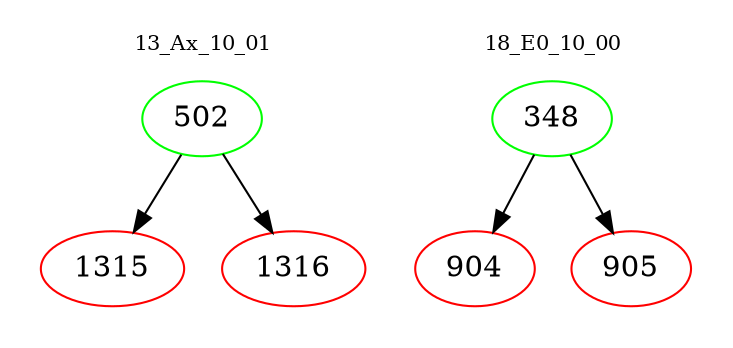 digraph{
subgraph cluster_0 {
color = white
label = "13_Ax_10_01";
fontsize=10;
T0_502 [label="502", color="green"]
T0_502 -> T0_1315 [color="black"]
T0_1315 [label="1315", color="red"]
T0_502 -> T0_1316 [color="black"]
T0_1316 [label="1316", color="red"]
}
subgraph cluster_1 {
color = white
label = "18_E0_10_00";
fontsize=10;
T1_348 [label="348", color="green"]
T1_348 -> T1_904 [color="black"]
T1_904 [label="904", color="red"]
T1_348 -> T1_905 [color="black"]
T1_905 [label="905", color="red"]
}
}
